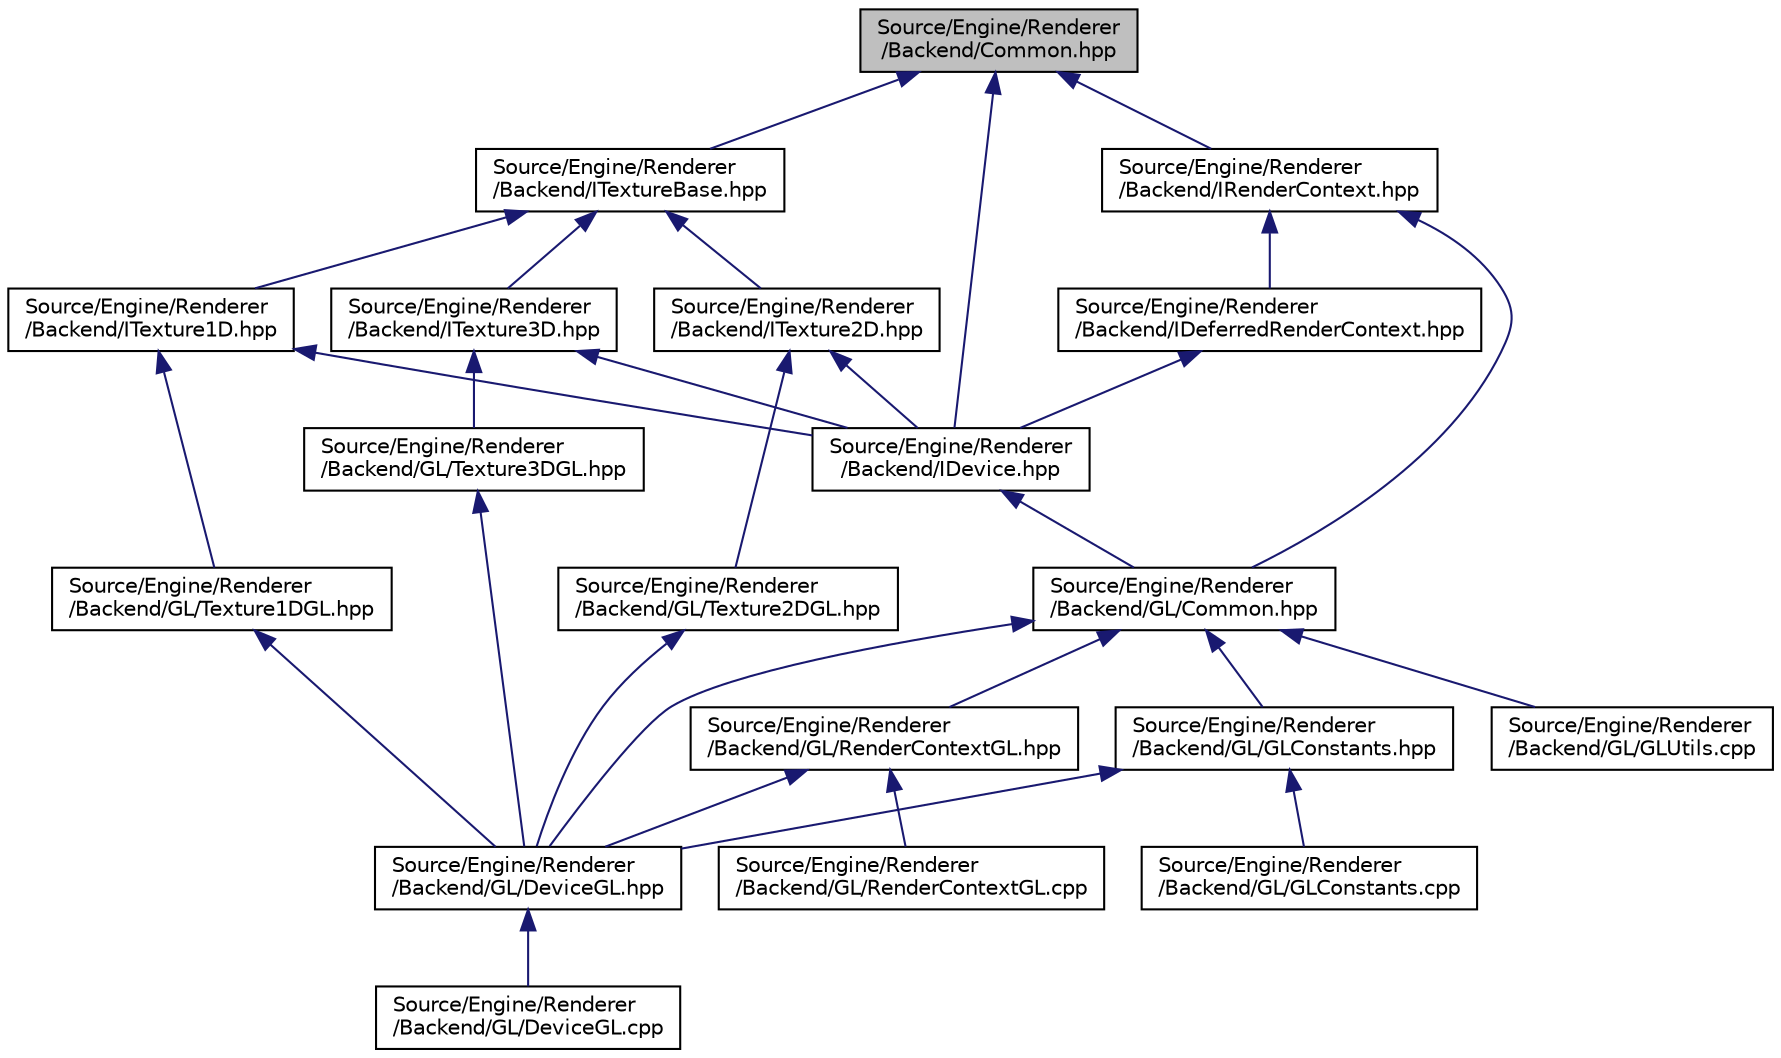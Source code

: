 digraph "Source/Engine/Renderer/Backend/Common.hpp"
{
  edge [fontname="Helvetica",fontsize="10",labelfontname="Helvetica",labelfontsize="10"];
  node [fontname="Helvetica",fontsize="10",shape=record];
  Node1 [label="Source/Engine/Renderer\l/Backend/Common.hpp",height=0.2,width=0.4,color="black", fillcolor="grey75", style="filled", fontcolor="black"];
  Node1 -> Node2 [dir="back",color="midnightblue",fontsize="10",style="solid",fontname="Helvetica"];
  Node2 [label="Source/Engine/Renderer\l/Backend/IDevice.hpp",height=0.2,width=0.4,color="black", fillcolor="white", style="filled",URL="$IDevice_8hpp.html"];
  Node2 -> Node3 [dir="back",color="midnightblue",fontsize="10",style="solid",fontname="Helvetica"];
  Node3 [label="Source/Engine/Renderer\l/Backend/GL/Common.hpp",height=0.2,width=0.4,color="black", fillcolor="white", style="filled",URL="$Renderer_2Backend_2GL_2Common_8hpp.html"];
  Node3 -> Node4 [dir="back",color="midnightblue",fontsize="10",style="solid",fontname="Helvetica"];
  Node4 [label="Source/Engine/Renderer\l/Backend/GL/DeviceGL.hpp",height=0.2,width=0.4,color="black", fillcolor="white", style="filled",URL="$DeviceGL_8hpp.html"];
  Node4 -> Node5 [dir="back",color="midnightblue",fontsize="10",style="solid",fontname="Helvetica"];
  Node5 [label="Source/Engine/Renderer\l/Backend/GL/DeviceGL.cpp",height=0.2,width=0.4,color="black", fillcolor="white", style="filled",URL="$DeviceGL_8cpp.html"];
  Node3 -> Node6 [dir="back",color="midnightblue",fontsize="10",style="solid",fontname="Helvetica"];
  Node6 [label="Source/Engine/Renderer\l/Backend/GL/RenderContextGL.hpp",height=0.2,width=0.4,color="black", fillcolor="white", style="filled",URL="$RenderContextGL_8hpp.html"];
  Node6 -> Node4 [dir="back",color="midnightblue",fontsize="10",style="solid",fontname="Helvetica"];
  Node6 -> Node7 [dir="back",color="midnightblue",fontsize="10",style="solid",fontname="Helvetica"];
  Node7 [label="Source/Engine/Renderer\l/Backend/GL/RenderContextGL.cpp",height=0.2,width=0.4,color="black", fillcolor="white", style="filled",URL="$RenderContextGL_8cpp.html"];
  Node3 -> Node8 [dir="back",color="midnightblue",fontsize="10",style="solid",fontname="Helvetica"];
  Node8 [label="Source/Engine/Renderer\l/Backend/GL/GLConstants.hpp",height=0.2,width=0.4,color="black", fillcolor="white", style="filled",URL="$GLConstants_8hpp.html"];
  Node8 -> Node4 [dir="back",color="midnightblue",fontsize="10",style="solid",fontname="Helvetica"];
  Node8 -> Node9 [dir="back",color="midnightblue",fontsize="10",style="solid",fontname="Helvetica"];
  Node9 [label="Source/Engine/Renderer\l/Backend/GL/GLConstants.cpp",height=0.2,width=0.4,color="black", fillcolor="white", style="filled",URL="$GLConstants_8cpp.html"];
  Node3 -> Node10 [dir="back",color="midnightblue",fontsize="10",style="solid",fontname="Helvetica"];
  Node10 [label="Source/Engine/Renderer\l/Backend/GL/GLUtils.cpp",height=0.2,width=0.4,color="black", fillcolor="white", style="filled",URL="$GLUtils_8cpp.html"];
  Node1 -> Node11 [dir="back",color="midnightblue",fontsize="10",style="solid",fontname="Helvetica"];
  Node11 [label="Source/Engine/Renderer\l/Backend/ITextureBase.hpp",height=0.2,width=0.4,color="black", fillcolor="white", style="filled",URL="$ITextureBase_8hpp.html"];
  Node11 -> Node12 [dir="back",color="midnightblue",fontsize="10",style="solid",fontname="Helvetica"];
  Node12 [label="Source/Engine/Renderer\l/Backend/ITexture1D.hpp",height=0.2,width=0.4,color="black", fillcolor="white", style="filled",URL="$ITexture1D_8hpp.html"];
  Node12 -> Node2 [dir="back",color="midnightblue",fontsize="10",style="solid",fontname="Helvetica"];
  Node12 -> Node13 [dir="back",color="midnightblue",fontsize="10",style="solid",fontname="Helvetica"];
  Node13 [label="Source/Engine/Renderer\l/Backend/GL/Texture1DGL.hpp",height=0.2,width=0.4,color="black", fillcolor="white", style="filled",URL="$Texture1DGL_8hpp.html"];
  Node13 -> Node4 [dir="back",color="midnightblue",fontsize="10",style="solid",fontname="Helvetica"];
  Node11 -> Node14 [dir="back",color="midnightblue",fontsize="10",style="solid",fontname="Helvetica"];
  Node14 [label="Source/Engine/Renderer\l/Backend/ITexture2D.hpp",height=0.2,width=0.4,color="black", fillcolor="white", style="filled",URL="$ITexture2D_8hpp.html"];
  Node14 -> Node2 [dir="back",color="midnightblue",fontsize="10",style="solid",fontname="Helvetica"];
  Node14 -> Node15 [dir="back",color="midnightblue",fontsize="10",style="solid",fontname="Helvetica"];
  Node15 [label="Source/Engine/Renderer\l/Backend/GL/Texture2DGL.hpp",height=0.2,width=0.4,color="black", fillcolor="white", style="filled",URL="$Texture2DGL_8hpp.html"];
  Node15 -> Node4 [dir="back",color="midnightblue",fontsize="10",style="solid",fontname="Helvetica"];
  Node11 -> Node16 [dir="back",color="midnightblue",fontsize="10",style="solid",fontname="Helvetica"];
  Node16 [label="Source/Engine/Renderer\l/Backend/ITexture3D.hpp",height=0.2,width=0.4,color="black", fillcolor="white", style="filled",URL="$ITexture3D_8hpp.html"];
  Node16 -> Node2 [dir="back",color="midnightblue",fontsize="10",style="solid",fontname="Helvetica"];
  Node16 -> Node17 [dir="back",color="midnightblue",fontsize="10",style="solid",fontname="Helvetica"];
  Node17 [label="Source/Engine/Renderer\l/Backend/GL/Texture3DGL.hpp",height=0.2,width=0.4,color="black", fillcolor="white", style="filled",URL="$Texture3DGL_8hpp.html"];
  Node17 -> Node4 [dir="back",color="midnightblue",fontsize="10",style="solid",fontname="Helvetica"];
  Node1 -> Node18 [dir="back",color="midnightblue",fontsize="10",style="solid",fontname="Helvetica"];
  Node18 [label="Source/Engine/Renderer\l/Backend/IRenderContext.hpp",height=0.2,width=0.4,color="black", fillcolor="white", style="filled",URL="$IRenderContext_8hpp.html"];
  Node18 -> Node19 [dir="back",color="midnightblue",fontsize="10",style="solid",fontname="Helvetica"];
  Node19 [label="Source/Engine/Renderer\l/Backend/IDeferredRenderContext.hpp",height=0.2,width=0.4,color="black", fillcolor="white", style="filled",URL="$IDeferredRenderContext_8hpp.html"];
  Node19 -> Node2 [dir="back",color="midnightblue",fontsize="10",style="solid",fontname="Helvetica"];
  Node18 -> Node3 [dir="back",color="midnightblue",fontsize="10",style="solid",fontname="Helvetica"];
}
